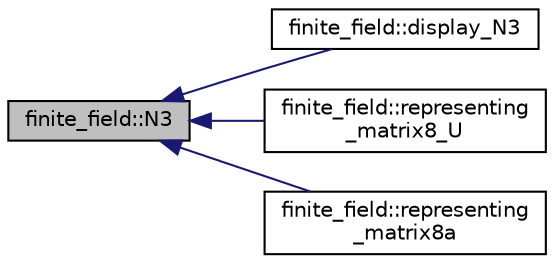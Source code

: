 digraph "finite_field::N3"
{
  edge [fontname="Helvetica",fontsize="10",labelfontname="Helvetica",labelfontsize="10"];
  node [fontname="Helvetica",fontsize="10",shape=record];
  rankdir="LR";
  Node12836 [label="finite_field::N3",height=0.2,width=0.4,color="black", fillcolor="grey75", style="filled", fontcolor="black"];
  Node12836 -> Node12837 [dir="back",color="midnightblue",fontsize="10",style="solid",fontname="Helvetica"];
  Node12837 [label="finite_field::display_N3",height=0.2,width=0.4,color="black", fillcolor="white", style="filled",URL="$df/d5a/classfinite__field.html#a4fe5992dc30abce53c6a86d6e3a666a8"];
  Node12836 -> Node12838 [dir="back",color="midnightblue",fontsize="10",style="solid",fontname="Helvetica"];
  Node12838 [label="finite_field::representing\l_matrix8_U",height=0.2,width=0.4,color="black", fillcolor="white", style="filled",URL="$df/d5a/classfinite__field.html#acb5a5551f5c68aeba2b726937a4ee8be"];
  Node12836 -> Node12839 [dir="back",color="midnightblue",fontsize="10",style="solid",fontname="Helvetica"];
  Node12839 [label="finite_field::representing\l_matrix8a",height=0.2,width=0.4,color="black", fillcolor="white", style="filled",URL="$df/d5a/classfinite__field.html#aa1014121c2fd9b0d1ab9f0e042f24bc3"];
}
